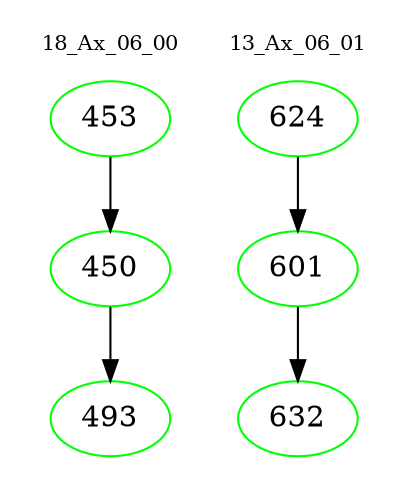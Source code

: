 digraph{
subgraph cluster_0 {
color = white
label = "18_Ax_06_00";
fontsize=10;
T0_453 [label="453", color="green"]
T0_453 -> T0_450 [color="black"]
T0_450 [label="450", color="green"]
T0_450 -> T0_493 [color="black"]
T0_493 [label="493", color="green"]
}
subgraph cluster_1 {
color = white
label = "13_Ax_06_01";
fontsize=10;
T1_624 [label="624", color="green"]
T1_624 -> T1_601 [color="black"]
T1_601 [label="601", color="green"]
T1_601 -> T1_632 [color="black"]
T1_632 [label="632", color="green"]
}
}
